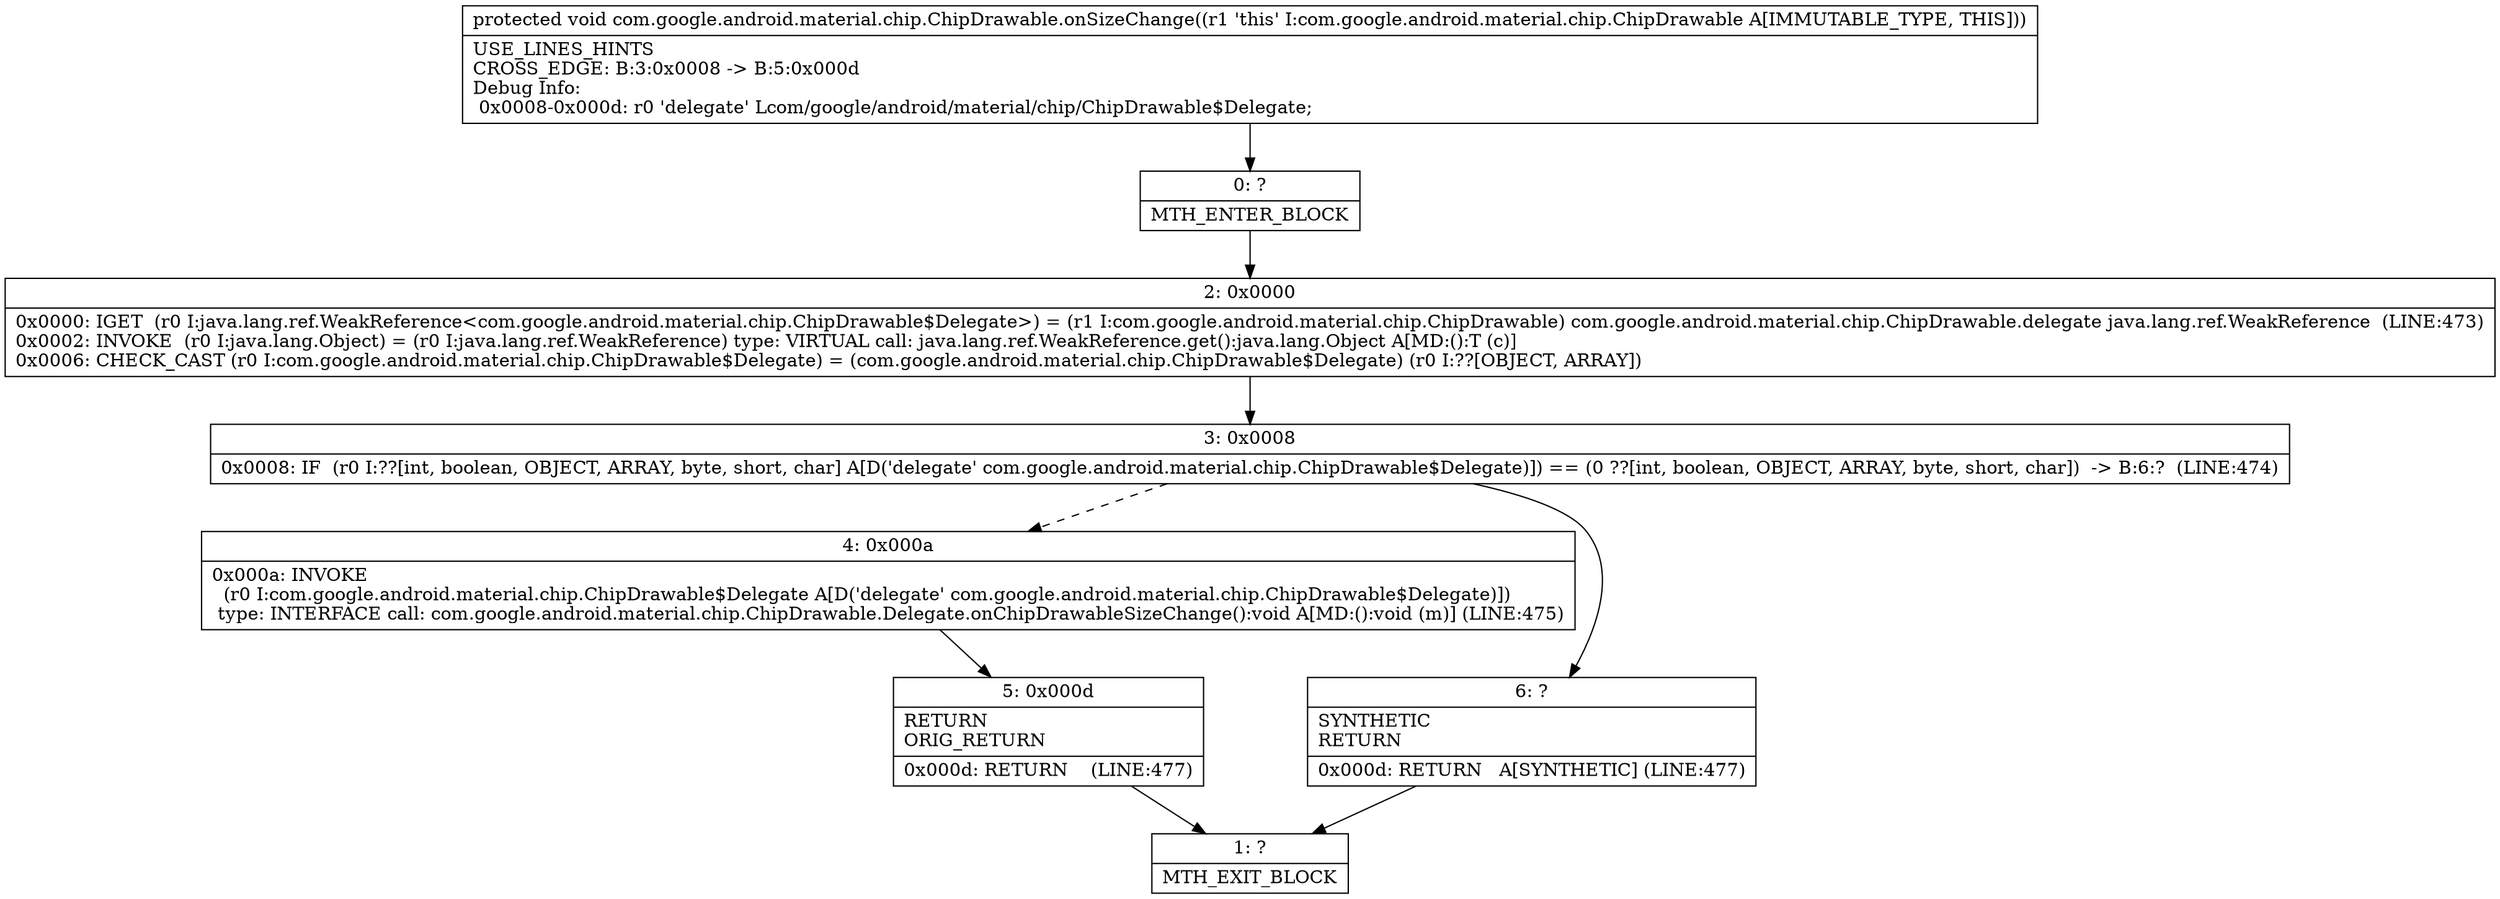 digraph "CFG forcom.google.android.material.chip.ChipDrawable.onSizeChange()V" {
Node_0 [shape=record,label="{0\:\ ?|MTH_ENTER_BLOCK\l}"];
Node_2 [shape=record,label="{2\:\ 0x0000|0x0000: IGET  (r0 I:java.lang.ref.WeakReference\<com.google.android.material.chip.ChipDrawable$Delegate\>) = (r1 I:com.google.android.material.chip.ChipDrawable) com.google.android.material.chip.ChipDrawable.delegate java.lang.ref.WeakReference  (LINE:473)\l0x0002: INVOKE  (r0 I:java.lang.Object) = (r0 I:java.lang.ref.WeakReference) type: VIRTUAL call: java.lang.ref.WeakReference.get():java.lang.Object A[MD:():T (c)]\l0x0006: CHECK_CAST (r0 I:com.google.android.material.chip.ChipDrawable$Delegate) = (com.google.android.material.chip.ChipDrawable$Delegate) (r0 I:??[OBJECT, ARRAY]) \l}"];
Node_3 [shape=record,label="{3\:\ 0x0008|0x0008: IF  (r0 I:??[int, boolean, OBJECT, ARRAY, byte, short, char] A[D('delegate' com.google.android.material.chip.ChipDrawable$Delegate)]) == (0 ??[int, boolean, OBJECT, ARRAY, byte, short, char])  \-\> B:6:?  (LINE:474)\l}"];
Node_4 [shape=record,label="{4\:\ 0x000a|0x000a: INVOKE  \l  (r0 I:com.google.android.material.chip.ChipDrawable$Delegate A[D('delegate' com.google.android.material.chip.ChipDrawable$Delegate)])\l type: INTERFACE call: com.google.android.material.chip.ChipDrawable.Delegate.onChipDrawableSizeChange():void A[MD:():void (m)] (LINE:475)\l}"];
Node_5 [shape=record,label="{5\:\ 0x000d|RETURN\lORIG_RETURN\l|0x000d: RETURN    (LINE:477)\l}"];
Node_1 [shape=record,label="{1\:\ ?|MTH_EXIT_BLOCK\l}"];
Node_6 [shape=record,label="{6\:\ ?|SYNTHETIC\lRETURN\l|0x000d: RETURN   A[SYNTHETIC] (LINE:477)\l}"];
MethodNode[shape=record,label="{protected void com.google.android.material.chip.ChipDrawable.onSizeChange((r1 'this' I:com.google.android.material.chip.ChipDrawable A[IMMUTABLE_TYPE, THIS]))  | USE_LINES_HINTS\lCROSS_EDGE: B:3:0x0008 \-\> B:5:0x000d\lDebug Info:\l  0x0008\-0x000d: r0 'delegate' Lcom\/google\/android\/material\/chip\/ChipDrawable$Delegate;\l}"];
MethodNode -> Node_0;Node_0 -> Node_2;
Node_2 -> Node_3;
Node_3 -> Node_4[style=dashed];
Node_3 -> Node_6;
Node_4 -> Node_5;
Node_5 -> Node_1;
Node_6 -> Node_1;
}

